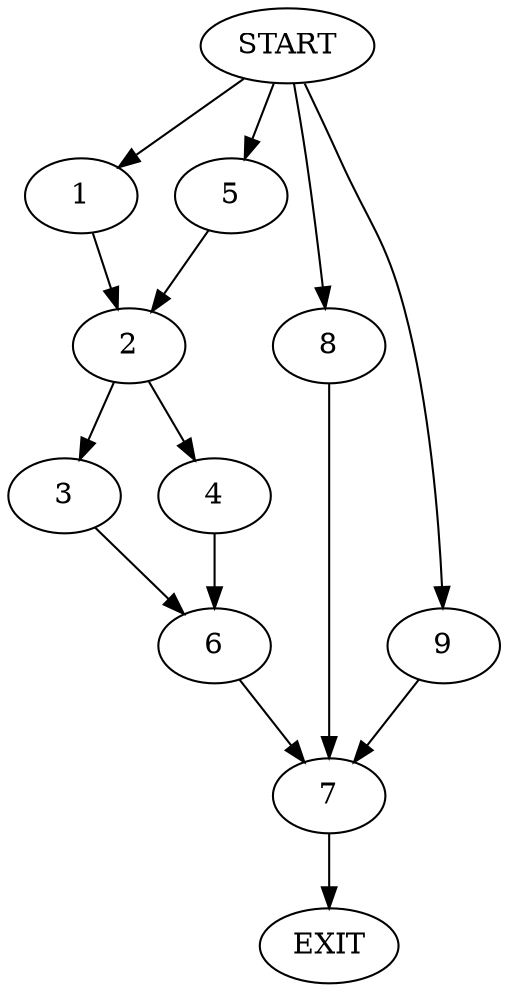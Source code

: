 digraph {
0 [label="START"]
10 [label="EXIT"]
0 -> 1
1 -> 2
2 -> 3
2 -> 4
0 -> 5
5 -> 2
3 -> 6
4 -> 6
6 -> 7
7 -> 10
0 -> 8
8 -> 7
0 -> 9
9 -> 7
}
